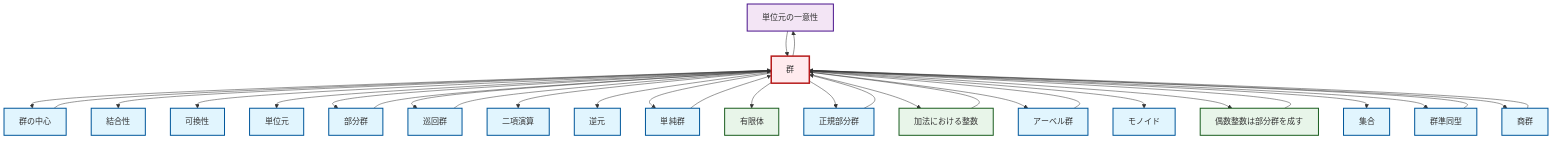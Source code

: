graph TD
    classDef definition fill:#e1f5fe,stroke:#01579b,stroke-width:2px
    classDef theorem fill:#f3e5f5,stroke:#4a148c,stroke-width:2px
    classDef axiom fill:#fff3e0,stroke:#e65100,stroke-width:2px
    classDef example fill:#e8f5e9,stroke:#1b5e20,stroke-width:2px
    classDef current fill:#ffebee,stroke:#b71c1c,stroke-width:3px
    thm-unique-identity["単位元の一意性"]:::theorem
    def-commutativity["可換性"]:::definition
    def-quotient-group["商群"]:::definition
    def-inverse-element["逆元"]:::definition
    def-cyclic-group["巡回群"]:::definition
    def-normal-subgroup["正規部分群"]:::definition
    def-simple-group["単純群"]:::definition
    def-monoid["モノイド"]:::definition
    def-group["群"]:::definition
    ex-finite-field["有限体"]:::example
    def-homomorphism["群準同型"]:::definition
    def-set["集合"]:::definition
    def-center-of-group["群の中心"]:::definition
    ex-even-integers-subgroup["偶数整数は部分群を成す"]:::example
    def-identity-element["単位元"]:::definition
    ex-integers-addition["加法における整数"]:::example
    def-associativity["結合性"]:::definition
    def-abelian-group["アーベル群"]:::definition
    def-subgroup["部分群"]:::definition
    def-binary-operation["二項演算"]:::definition
    def-abelian-group --> def-group
    ex-integers-addition --> def-group
    def-group --> def-center-of-group
    def-quotient-group --> def-group
    def-group --> def-associativity
    def-group --> def-commutativity
    def-group --> def-identity-element
    def-cyclic-group --> def-group
    def-group --> def-subgroup
    def-group --> def-cyclic-group
    def-group --> def-binary-operation
    def-homomorphism --> def-group
    def-group --> def-inverse-element
    def-group --> def-simple-group
    def-group --> ex-finite-field
    def-group --> def-normal-subgroup
    def-group --> ex-integers-addition
    def-group --> def-abelian-group
    def-group --> def-monoid
    def-group --> thm-unique-identity
    def-simple-group --> def-group
    def-group --> ex-even-integers-subgroup
    def-normal-subgroup --> def-group
    thm-unique-identity --> def-group
    def-subgroup --> def-group
    def-center-of-group --> def-group
    ex-even-integers-subgroup --> def-group
    def-group --> def-set
    def-group --> def-homomorphism
    def-group --> def-quotient-group
    class def-group current